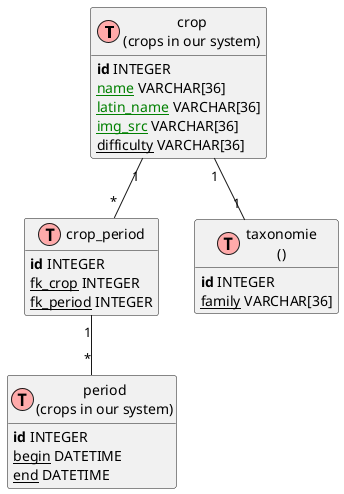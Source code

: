 @startuml
'Quelle https://gist.github.com/QuantumGhost/0955a45383a0b6c0bc24f9654b3cb561
' uncomment the line below if you're using computer with a retina display
' skinparam dpi 300
!define Table(name,desc) class name as "desc" << (T,#FFAAAA) >>
' we use bold for primary key
' green color for unique
' and underscore for not_null
!define primary_key(x) <b>x</b>
!define unique(x) <color:green>x</color>
!define not_null(x) <u>x</u>
' other tags available:
' <i></i>
' <back:COLOR></color>, where color is a color name or html color code
' (#FFAACC)
' see: http://plantuml.com/classes.html#More
hide methods
hide stereotypes

' entities

Table(crop, "crop\n(crops in our system)") {
primary_key(id) INTEGER
not_null(unique(name)) VARCHAR[36]
not_null(unique(latin_name)) VARCHAR[36]
not_null(unique(img_src)) VARCHAR[36]
not_null(difficulty) VARCHAR[36]
}

Table(cropandperiod,"crop_period") {
primary_key(id) INTEGER
not_null(fk_crop) INTEGER
not_null(fk_period) INTEGER
}

Table(period, "period\n(crops in our system)") {
primary_key(id) INTEGER
not_null(unique (location)) VARCHAR[36]
not_null(unique (workflow)) VARCHAR[36]
not_null(begin) DATETIME
not_null(end) DATETIME
}

Table(taxonomie, "taxonomie\n()") {
primary_key(id) INTEGER
not_null(family) VARCHAR[36]
not_null(unique (ordnung)) VARCHAR[36]
not_null(unique (klasse)) VARCHAR[36]
not_null(unique (art) ) VARCHAR[36]
}


' relationships
' one-to-one relationship
crop "1" -- "*" cropandperiod
cropandperiod "1" -- "*" period
crop "1" -- "1" taxonomie
@enduml
